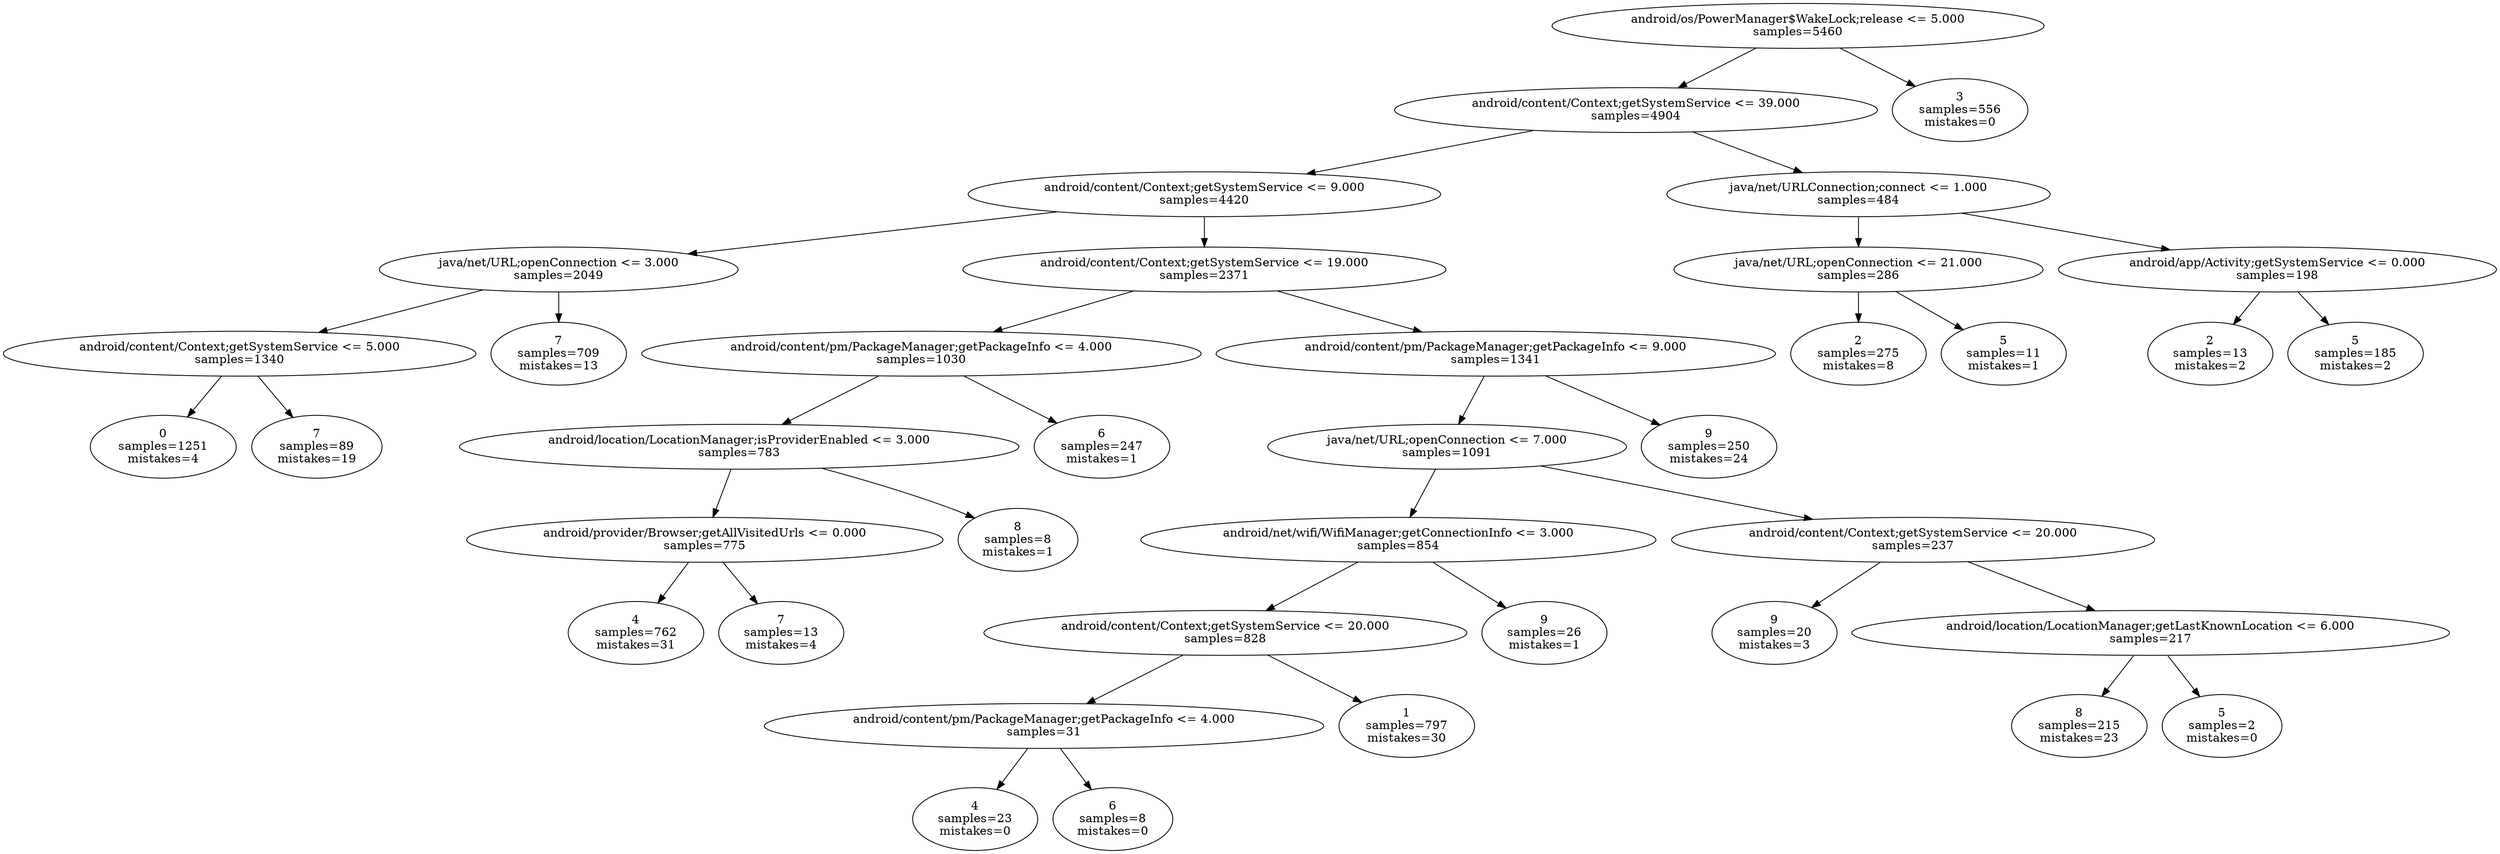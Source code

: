 digraph ClusteringTree {
n_0 [label="android/os/PowerManager$WakeLock;release <= 5.000
samples=\5460"];
n_1 [label="android/content/Context;getSystemService <= 39.000
samples=\4904"];
n_2 [label="3
samples=\556
mistakes=\0"];
n_3 [label="android/content/Context;getSystemService <= 9.000
samples=\4420"];
n_4 [label="java/net/URLConnection;connect <= 1.000
samples=\484"];
n_5 [label="java/net/URL;openConnection <= 3.000
samples=\2049"];
n_6 [label="android/content/Context;getSystemService <= 19.000
samples=\2371"];
n_7 [label="java/net/URL;openConnection <= 21.000
samples=\286"];
n_8 [label="android/app/Activity;getSystemService <= 0.000
samples=\198"];
n_9 [label="android/content/Context;getSystemService <= 5.000
samples=\1340"];
n_10 [label="7
samples=\709
mistakes=\13"];
n_11 [label="android/content/pm/PackageManager;getPackageInfo <= 4.000
samples=\1030"];
n_12 [label="android/content/pm/PackageManager;getPackageInfo <= 9.000
samples=\1341"];
n_13 [label="2
samples=\275
mistakes=\8"];
n_14 [label="5
samples=\11
mistakes=\1"];
n_15 [label="2
samples=\13
mistakes=\2"];
n_16 [label="5
samples=\185
mistakes=\2"];
n_17 [label="0
samples=\1251
mistakes=\4"];
n_18 [label="7
samples=\89
mistakes=\19"];
n_19 [label="android/location/LocationManager;isProviderEnabled <= 3.000
samples=\783"];
n_20 [label="6
samples=\247
mistakes=\1"];
n_21 [label="java/net/URL;openConnection <= 7.000
samples=\1091"];
n_22 [label="9
samples=\250
mistakes=\24"];
n_23 [label="android/provider/Browser;getAllVisitedUrls <= 0.000
samples=\775"];
n_24 [label="8
samples=\8
mistakes=\1"];
n_25 [label="android/net/wifi/WifiManager;getConnectionInfo <= 3.000
samples=\854"];
n_26 [label="android/content/Context;getSystemService <= 20.000
samples=\237"];
n_27 [label="4
samples=\762
mistakes=\31"];
n_28 [label="7
samples=\13
mistakes=\4"];
n_29 [label="android/content/Context;getSystemService <= 20.000
samples=\828"];
n_30 [label="9
samples=\26
mistakes=\1"];
n_31 [label="9
samples=\20
mistakes=\3"];
n_32 [label="android/location/LocationManager;getLastKnownLocation <= 6.000
samples=\217"];
n_33 [label="android/content/pm/PackageManager;getPackageInfo <= 4.000
samples=\31"];
n_34 [label="1
samples=\797
mistakes=\30"];
n_35 [label="8
samples=\215
mistakes=\23"];
n_36 [label="5
samples=\2
mistakes=\0"];
n_37 [label="4
samples=\23
mistakes=\0"];
n_38 [label="6
samples=\8
mistakes=\0"];
n_0 -> n_1;
n_0 -> n_2;
n_1 -> n_3;
n_1 -> n_4;
n_3 -> n_5;
n_3 -> n_6;
n_4 -> n_7;
n_4 -> n_8;
n_5 -> n_9;
n_5 -> n_10;
n_6 -> n_11;
n_6 -> n_12;
n_7 -> n_13;
n_7 -> n_14;
n_8 -> n_15;
n_8 -> n_16;
n_9 -> n_17;
n_9 -> n_18;
n_11 -> n_19;
n_11 -> n_20;
n_12 -> n_21;
n_12 -> n_22;
n_19 -> n_23;
n_19 -> n_24;
n_21 -> n_25;
n_21 -> n_26;
n_23 -> n_27;
n_23 -> n_28;
n_25 -> n_29;
n_25 -> n_30;
n_26 -> n_31;
n_26 -> n_32;
n_29 -> n_33;
n_29 -> n_34;
n_32 -> n_35;
n_32 -> n_36;
n_33 -> n_37;
n_33 -> n_38;
}
